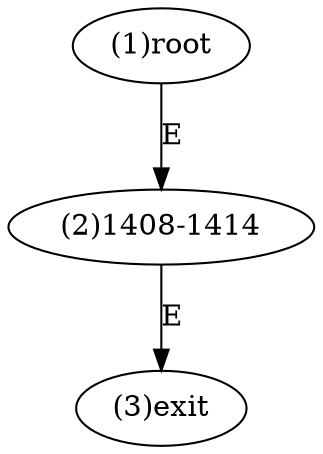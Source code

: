 digraph "" { 
1[ label="(1)root"];
2[ label="(2)1408-1414"];
3[ label="(3)exit"];
1->2[ label="E"];
2->3[ label="E"];
}